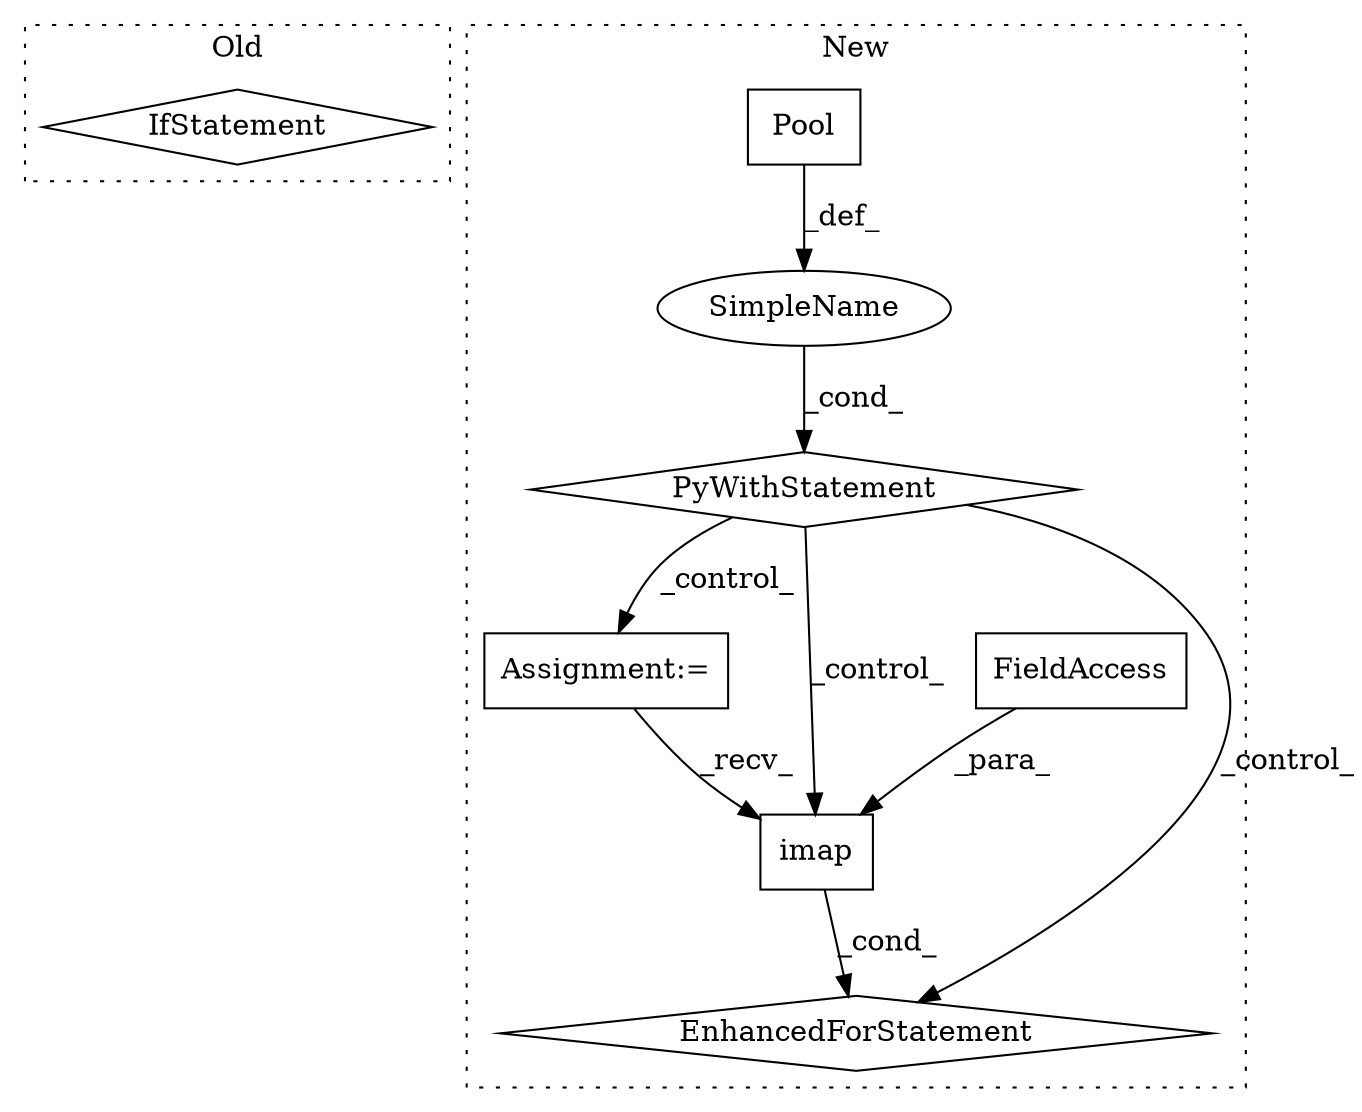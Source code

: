 digraph G {
subgraph cluster0 {
1 [label="IfStatement" a="25" s="4710,4740" l="4,2" shape="diamond"];
label = "Old";
style="dotted";
}
subgraph cluster1 {
2 [label="imap" a="32" s="4438,4480" l="5,1" shape="box"];
3 [label="FieldAccess" a="22" s="4443" l="32" shape="box"];
4 [label="SimpleName" a="42" s="" l="" shape="ellipse"];
5 [label="PyWithStatement" a="104" s="4297,4314" l="10,2" shape="diamond"];
6 [label="Pool" a="32" s="4307,4313" l="5,1" shape="box"];
7 [label="Assignment:=" a="7" s="4350" l="4" shape="box"];
8 [label="EnhancedForStatement" a="70" s="4362,4481" l="57,2" shape="diamond"];
label = "New";
style="dotted";
}
2 -> 8 [label="_cond_"];
3 -> 2 [label="_para_"];
4 -> 5 [label="_cond_"];
5 -> 2 [label="_control_"];
5 -> 7 [label="_control_"];
5 -> 8 [label="_control_"];
6 -> 4 [label="_def_"];
7 -> 2 [label="_recv_"];
}